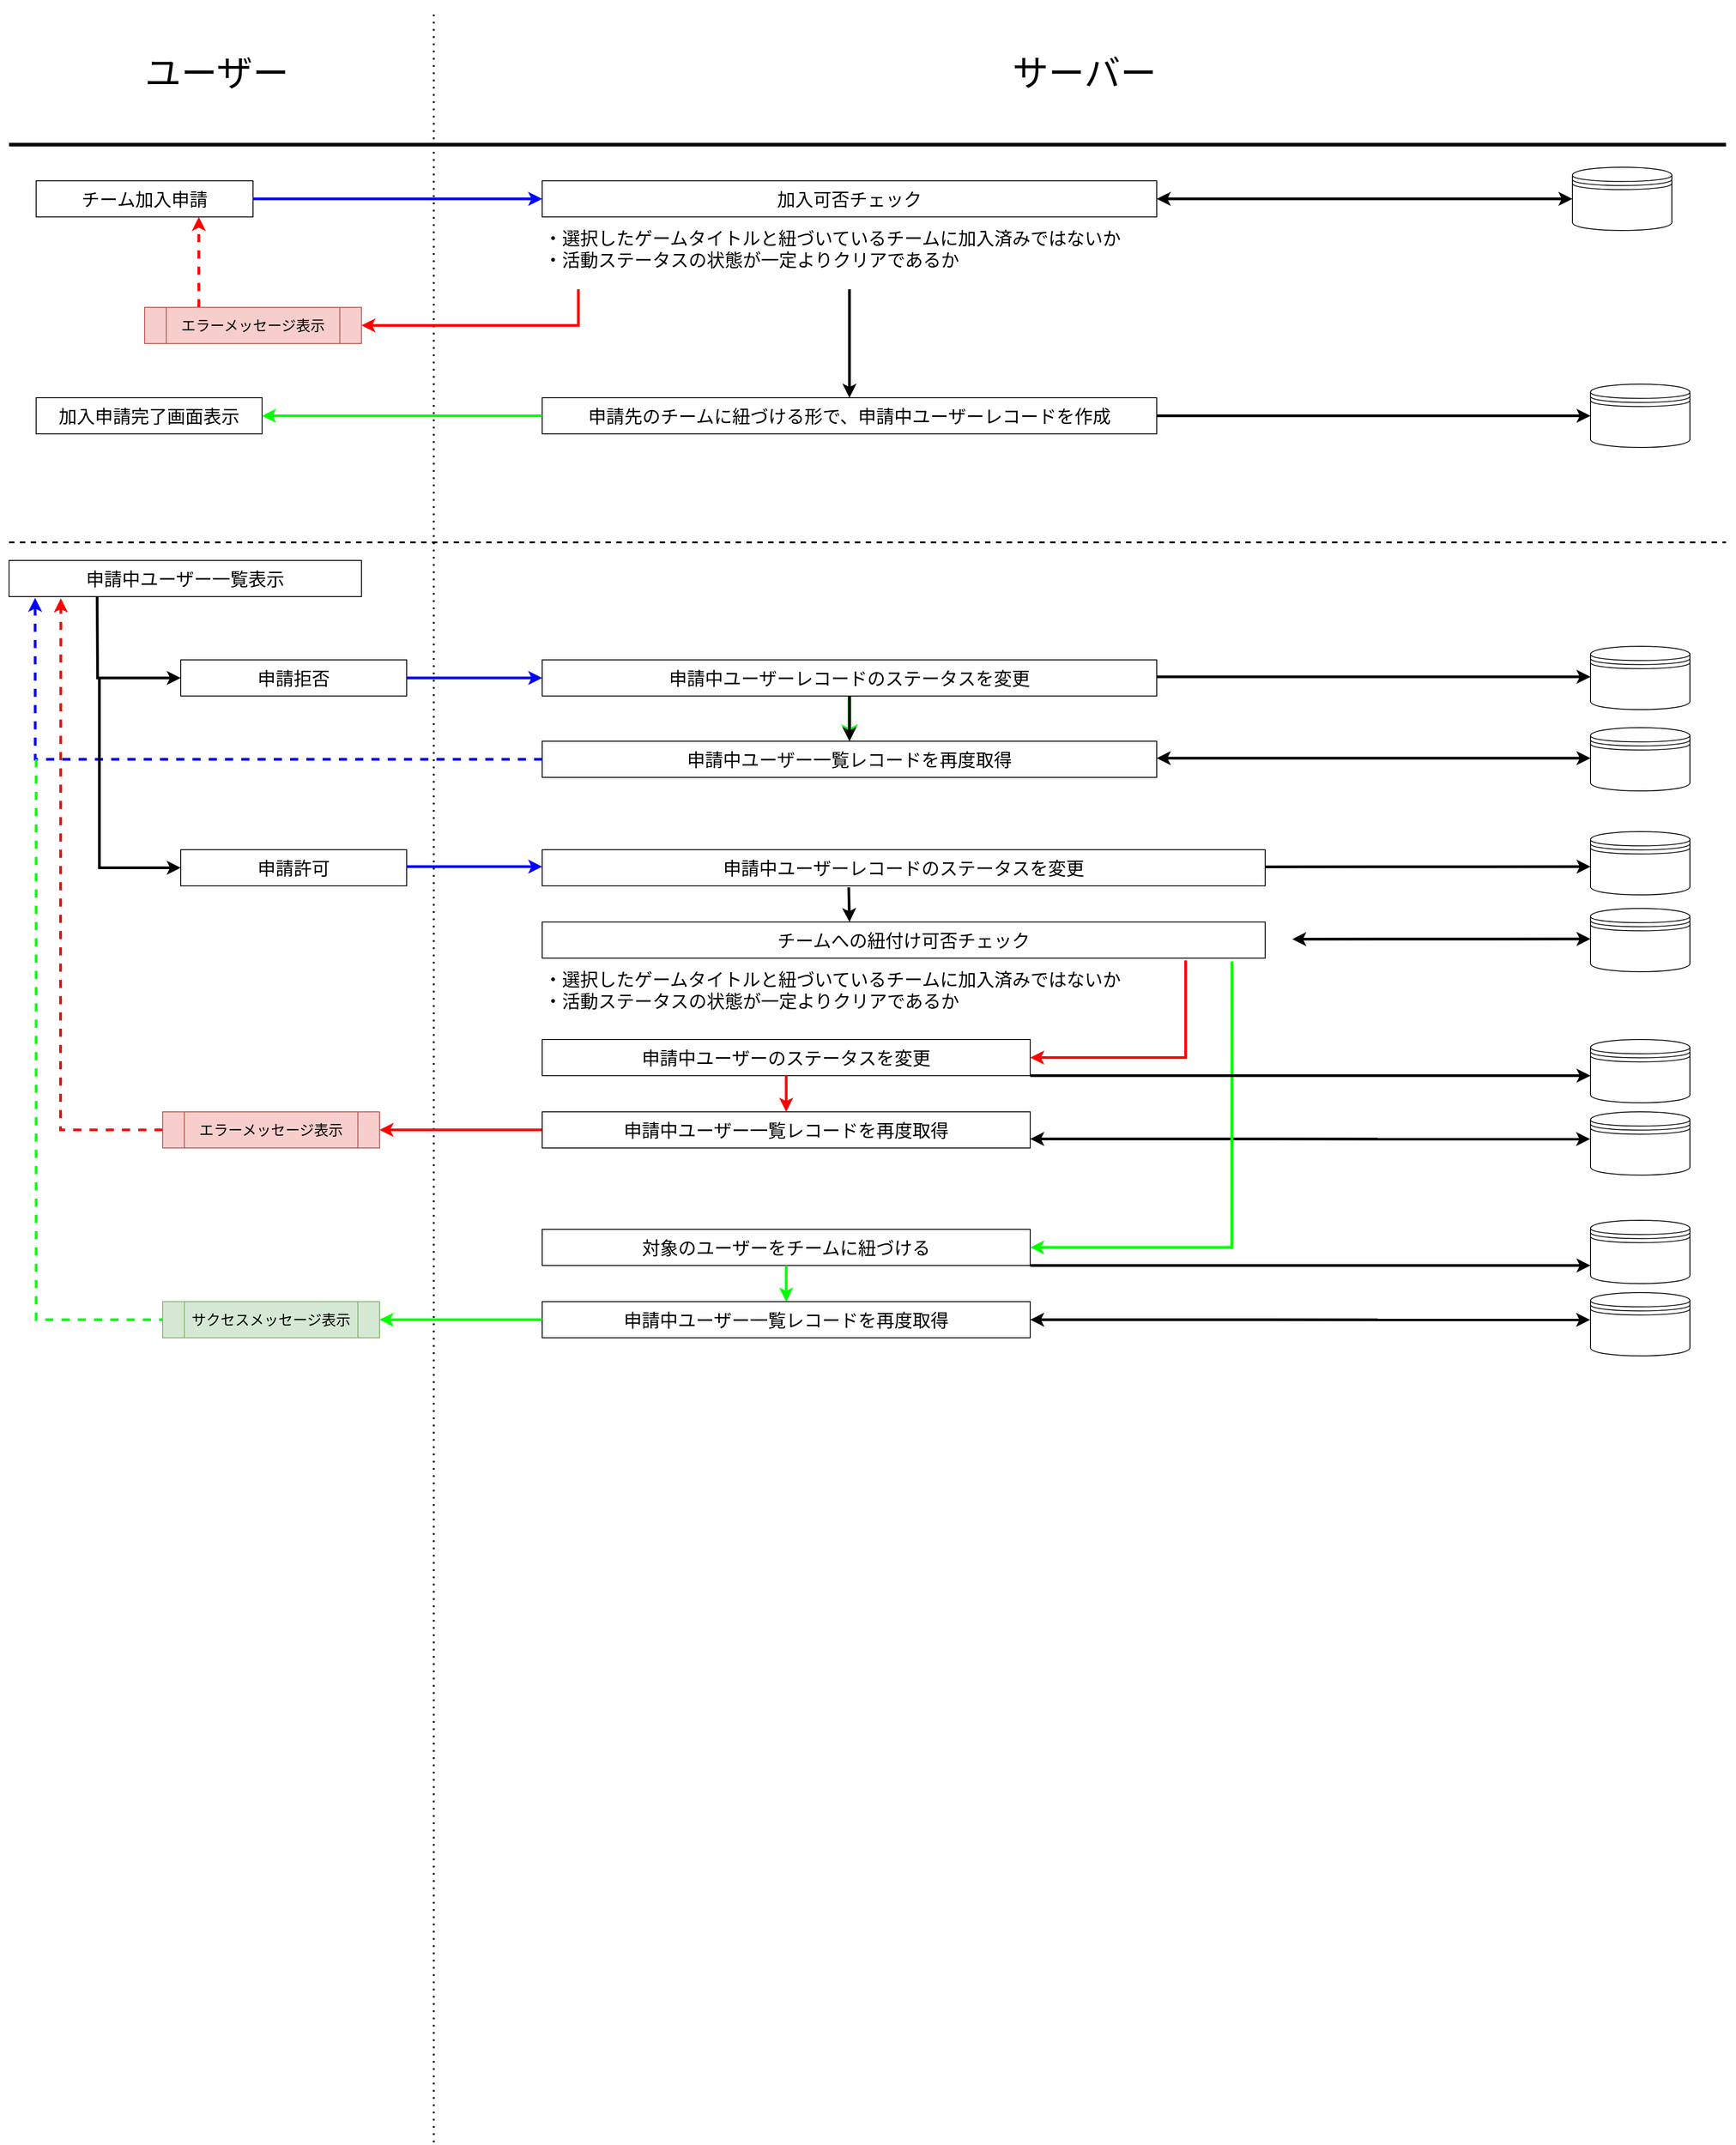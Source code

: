<mxfile version="20.2.3" type="device"><diagram name="チーム加入" id="1UEimCJ06rVjTFFncBrc"><mxGraphModel dx="1627" dy="1058" grid="1" gridSize="10" guides="1" tooltips="1" connect="1" arrows="1" fold="1" page="1" pageScale="1" pageWidth="1920" pageHeight="1200" background="none" math="0" shadow="0"><root><mxCell id="irrqL4z2XPsDJClaLvtr-0"/><mxCell id="irrqL4z2XPsDJClaLvtr-1" parent="irrqL4z2XPsDJClaLvtr-0"/><mxCell id="irrqL4z2XPsDJClaLvtr-2" value="" style="endArrow=none;html=1;rounded=0;strokeWidth=4;" parent="irrqL4z2XPsDJClaLvtr-1" edge="1"><mxGeometry width="50" height="50" relative="1" as="geometry"><mxPoint x="10" y="160" as="sourcePoint"/><mxPoint x="1910" y="160" as="targetPoint"/></mxGeometry></mxCell><mxCell id="irrqL4z2XPsDJClaLvtr-3" value="" style="endArrow=none;dashed=1;html=1;dashPattern=1 3;strokeWidth=2;rounded=0;" parent="irrqL4z2XPsDJClaLvtr-1" edge="1"><mxGeometry width="50" height="50" relative="1" as="geometry"><mxPoint x="480" y="2370" as="sourcePoint"/><mxPoint x="480" y="10" as="targetPoint"/></mxGeometry></mxCell><mxCell id="irrqL4z2XPsDJClaLvtr-4" value="ユーザー" style="text;html=1;strokeColor=none;fillColor=none;align=center;verticalAlign=middle;whiteSpace=wrap;rounded=0;fontSize=40;" parent="irrqL4z2XPsDJClaLvtr-1" vertex="1"><mxGeometry width="480" height="160" as="geometry"/></mxCell><mxCell id="irrqL4z2XPsDJClaLvtr-5" value="サーバー" style="text;html=1;strokeColor=none;fillColor=none;align=center;verticalAlign=middle;whiteSpace=wrap;rounded=0;fontSize=40;" parent="irrqL4z2XPsDJClaLvtr-1" vertex="1"><mxGeometry x="480" width="1440" height="160" as="geometry"/></mxCell><mxCell id="1kgMHuWcVdT7eDcOUVbt-0" value="チーム加入申請" style="rounded=0;whiteSpace=wrap;html=1;fontSize=20;fontColor=#000000;" parent="irrqL4z2XPsDJClaLvtr-1" vertex="1"><mxGeometry x="40" y="200" width="240" height="40" as="geometry"/></mxCell><mxCell id="1kgMHuWcVdT7eDcOUVbt-1" value="加入可否チェック" style="rounded=0;whiteSpace=wrap;html=1;fontSize=20;fontColor=#000000;" parent="irrqL4z2XPsDJClaLvtr-1" vertex="1"><mxGeometry x="600" y="200" width="680" height="40" as="geometry"/></mxCell><mxCell id="1kgMHuWcVdT7eDcOUVbt-4" value="" style="endArrow=classic;html=1;rounded=0;fontSize=20;fontColor=#000000;strokeColor=#0000FF;strokeWidth=3;exitX=1;exitY=0.5;exitDx=0;exitDy=0;entryX=0;entryY=0.5;entryDx=0;entryDy=0;" parent="irrqL4z2XPsDJClaLvtr-1" source="1kgMHuWcVdT7eDcOUVbt-0" target="1kgMHuWcVdT7eDcOUVbt-1" edge="1"><mxGeometry width="50" height="50" relative="1" as="geometry"><mxPoint x="770" y="190" as="sourcePoint"/><mxPoint x="820" y="140" as="targetPoint"/></mxGeometry></mxCell><mxCell id="1kgMHuWcVdT7eDcOUVbt-5" value="・選択したゲームタイトルと紐づいているチームに加入済みではないか&lt;br&gt;・活動ステータスの状態が一定よりクリアであるか&lt;br&gt;" style="text;html=1;strokeColor=none;fillColor=none;align=left;verticalAlign=middle;whiteSpace=wrap;rounded=0;fontSize=20;fontColor=#000000;" parent="irrqL4z2XPsDJClaLvtr-1" vertex="1"><mxGeometry x="600" y="260" width="680" height="30" as="geometry"/></mxCell><mxCell id="Ufs0RZDgu7ozTNPKlkrT-0" value="" style="endArrow=classic;html=1;rounded=0;strokeWidth=3;strokeColor=#FF0000;" parent="irrqL4z2XPsDJClaLvtr-1" edge="1"><mxGeometry width="50" height="50" relative="1" as="geometry"><mxPoint x="640" y="320" as="sourcePoint"/><mxPoint x="400" y="360" as="targetPoint"/><Array as="points"><mxPoint x="640" y="360"/></Array></mxGeometry></mxCell><mxCell id="Ufs0RZDgu7ozTNPKlkrT-2" value="" style="endArrow=classic;html=1;rounded=0;strokeColor=#FF0000;strokeWidth=3;entryX=0.75;entryY=1;entryDx=0;entryDy=0;dashed=1;exitX=0.25;exitY=0;exitDx=0;exitDy=0;" parent="irrqL4z2XPsDJClaLvtr-1" source="4oqFOMKdHF1P0KKTqLfW-0" target="1kgMHuWcVdT7eDcOUVbt-0" edge="1"><mxGeometry width="50" height="50" relative="1" as="geometry"><mxPoint x="170" y="320" as="sourcePoint"/><mxPoint x="690" y="420" as="targetPoint"/></mxGeometry></mxCell><mxCell id="Ufs0RZDgu7ozTNPKlkrT-3" value="" style="shape=datastore;whiteSpace=wrap;html=1;" parent="irrqL4z2XPsDJClaLvtr-1" vertex="1"><mxGeometry x="1740" y="185" width="110" height="70" as="geometry"/></mxCell><mxCell id="GareDLFguQi4jCr3FUJ8-0" value="" style="endArrow=classic;startArrow=classic;html=1;rounded=0;strokeColor=#000000;strokeWidth=3;entryX=0;entryY=0.5;entryDx=0;entryDy=0;exitX=1;exitY=0.5;exitDx=0;exitDy=0;" parent="irrqL4z2XPsDJClaLvtr-1" source="1kgMHuWcVdT7eDcOUVbt-1" target="Ufs0RZDgu7ozTNPKlkrT-3" edge="1"><mxGeometry width="50" height="50" relative="1" as="geometry"><mxPoint x="1270" y="220" as="sourcePoint"/><mxPoint x="1120" y="160" as="targetPoint"/></mxGeometry></mxCell><mxCell id="GareDLFguQi4jCr3FUJ8-1" value="申請先のチームに紐づける形で、申請中ユーザーレコードを作成" style="rounded=0;whiteSpace=wrap;html=1;fontSize=20;fontColor=#000000;" parent="irrqL4z2XPsDJClaLvtr-1" vertex="1"><mxGeometry x="600" y="440" width="680" height="40" as="geometry"/></mxCell><mxCell id="GareDLFguQi4jCr3FUJ8-2" value="" style="endArrow=classic;html=1;rounded=0;strokeColor=#000000;strokeWidth=3;entryX=0.5;entryY=0;entryDx=0;entryDy=0;" parent="irrqL4z2XPsDJClaLvtr-1" target="GareDLFguQi4jCr3FUJ8-1" edge="1"><mxGeometry width="50" height="50" relative="1" as="geometry"><mxPoint x="940" y="320" as="sourcePoint"/><mxPoint x="990" y="390" as="targetPoint"/></mxGeometry></mxCell><mxCell id="GareDLFguQi4jCr3FUJ8-3" value="" style="shape=datastore;whiteSpace=wrap;html=1;" parent="irrqL4z2XPsDJClaLvtr-1" vertex="1"><mxGeometry x="1760" y="425" width="110" height="70" as="geometry"/></mxCell><mxCell id="GareDLFguQi4jCr3FUJ8-4" value="" style="endArrow=classic;html=1;rounded=0;strokeColor=#000000;strokeWidth=3;entryX=0;entryY=0.5;entryDx=0;entryDy=0;exitX=1;exitY=0.5;exitDx=0;exitDy=0;" parent="irrqL4z2XPsDJClaLvtr-1" source="GareDLFguQi4jCr3FUJ8-1" target="GareDLFguQi4jCr3FUJ8-3" edge="1"><mxGeometry width="50" height="50" relative="1" as="geometry"><mxPoint x="1160" y="620" as="sourcePoint"/><mxPoint x="1210" y="570" as="targetPoint"/></mxGeometry></mxCell><mxCell id="GareDLFguQi4jCr3FUJ8-6" value="申請中ユーザー一覧表示" style="rounded=0;whiteSpace=wrap;html=1;fontSize=20;fontColor=#000000;" parent="irrqL4z2XPsDJClaLvtr-1" vertex="1"><mxGeometry x="10" y="620" width="390" height="40" as="geometry"/></mxCell><mxCell id="GareDLFguQi4jCr3FUJ8-7" value="申請拒否" style="rounded=0;whiteSpace=wrap;html=1;fontSize=20;fontColor=#000000;" parent="irrqL4z2XPsDJClaLvtr-1" vertex="1"><mxGeometry x="200" y="730" width="250" height="40" as="geometry"/></mxCell><mxCell id="GareDLFguQi4jCr3FUJ8-8" value="申請許可" style="rounded=0;whiteSpace=wrap;html=1;fontSize=20;fontColor=#000000;" parent="irrqL4z2XPsDJClaLvtr-1" vertex="1"><mxGeometry x="200" y="940" width="250" height="40" as="geometry"/></mxCell><mxCell id="GareDLFguQi4jCr3FUJ8-9" value="" style="endArrow=classic;html=1;rounded=0;strokeColor=#000000;strokeWidth=3;exitX=0.25;exitY=1;exitDx=0;exitDy=0;entryX=0;entryY=0.5;entryDx=0;entryDy=0;" parent="irrqL4z2XPsDJClaLvtr-1" source="GareDLFguQi4jCr3FUJ8-6" target="GareDLFguQi4jCr3FUJ8-7" edge="1"><mxGeometry width="50" height="50" relative="1" as="geometry"><mxPoint x="990" y="610" as="sourcePoint"/><mxPoint x="1040" y="560" as="targetPoint"/><Array as="points"><mxPoint x="108" y="750"/></Array></mxGeometry></mxCell><mxCell id="GareDLFguQi4jCr3FUJ8-10" value="" style="endArrow=none;dashed=1;html=1;strokeWidth=2;rounded=0;" parent="irrqL4z2XPsDJClaLvtr-1" edge="1"><mxGeometry width="50" height="50" relative="1" as="geometry"><mxPoint x="10" y="600" as="sourcePoint"/><mxPoint x="1910" y="600" as="targetPoint"/></mxGeometry></mxCell><mxCell id="GareDLFguQi4jCr3FUJ8-29" value="" style="edgeStyle=orthogonalEdgeStyle;rounded=0;orthogonalLoop=1;jettySize=auto;html=1;strokeColor=#00FF00;strokeWidth=4;" parent="irrqL4z2XPsDJClaLvtr-1" source="GareDLFguQi4jCr3FUJ8-11" target="GareDLFguQi4jCr3FUJ8-13" edge="1"><mxGeometry relative="1" as="geometry"/></mxCell><mxCell id="GareDLFguQi4jCr3FUJ8-11" value="申請中ユーザーレコードのステータスを変更" style="rounded=0;whiteSpace=wrap;html=1;fontSize=20;fontColor=#000000;" parent="irrqL4z2XPsDJClaLvtr-1" vertex="1"><mxGeometry x="600" y="730" width="680" height="40" as="geometry"/></mxCell><mxCell id="GareDLFguQi4jCr3FUJ8-12" value="" style="endArrow=classic;html=1;rounded=0;fontSize=20;fontColor=#000000;strokeColor=#0000FF;strokeWidth=3;exitX=1;exitY=0.5;exitDx=0;exitDy=0;entryX=0;entryY=0.5;entryDx=0;entryDy=0;" parent="irrqL4z2XPsDJClaLvtr-1" source="GareDLFguQi4jCr3FUJ8-7" target="GareDLFguQi4jCr3FUJ8-11" edge="1"><mxGeometry width="50" height="50" relative="1" as="geometry"><mxPoint x="700" y="940" as="sourcePoint"/><mxPoint x="900" y="940" as="targetPoint"/></mxGeometry></mxCell><mxCell id="GareDLFguQi4jCr3FUJ8-13" value="申請中ユーザー一覧レコードを再度取得" style="rounded=0;whiteSpace=wrap;html=1;fontSize=20;fontColor=#000000;" parent="irrqL4z2XPsDJClaLvtr-1" vertex="1"><mxGeometry x="600" y="820" width="680" height="40" as="geometry"/></mxCell><mxCell id="GareDLFguQi4jCr3FUJ8-14" value="" style="shape=datastore;whiteSpace=wrap;html=1;" parent="irrqL4z2XPsDJClaLvtr-1" vertex="1"><mxGeometry x="1760" y="715" width="110" height="70" as="geometry"/></mxCell><mxCell id="GareDLFguQi4jCr3FUJ8-15" value="" style="shape=datastore;whiteSpace=wrap;html=1;" parent="irrqL4z2XPsDJClaLvtr-1" vertex="1"><mxGeometry x="1760" y="805" width="110" height="70" as="geometry"/></mxCell><mxCell id="GareDLFguQi4jCr3FUJ8-17" value="" style="endArrow=classic;startArrow=classic;html=1;rounded=0;strokeColor=#000000;strokeWidth=3;entryX=0;entryY=0.5;entryDx=0;entryDy=0;exitX=1;exitY=0.5;exitDx=0;exitDy=0;" parent="irrqL4z2XPsDJClaLvtr-1" edge="1"><mxGeometry width="50" height="50" relative="1" as="geometry"><mxPoint x="1280" y="838.75" as="sourcePoint"/><mxPoint x="1760" y="838.75" as="targetPoint"/></mxGeometry></mxCell><mxCell id="GareDLFguQi4jCr3FUJ8-18" value="" style="endArrow=classic;html=1;rounded=0;strokeColor=#000000;strokeWidth=3;entryX=0;entryY=0.5;entryDx=0;entryDy=0;exitX=1;exitY=0.5;exitDx=0;exitDy=0;" parent="irrqL4z2XPsDJClaLvtr-1" edge="1"><mxGeometry width="50" height="50" relative="1" as="geometry"><mxPoint x="1280" y="748.75" as="sourcePoint"/><mxPoint x="1760" y="748.75" as="targetPoint"/></mxGeometry></mxCell><mxCell id="GareDLFguQi4jCr3FUJ8-19" value="" style="endArrow=classic;html=1;rounded=0;strokeColor=#000000;strokeWidth=3;entryX=0.5;entryY=0;entryDx=0;entryDy=0;exitX=0.5;exitY=1;exitDx=0;exitDy=0;" parent="irrqL4z2XPsDJClaLvtr-1" source="GareDLFguQi4jCr3FUJ8-11" target="GareDLFguQi4jCr3FUJ8-13" edge="1"><mxGeometry width="50" height="50" relative="1" as="geometry"><mxPoint x="938.75" y="770" as="sourcePoint"/><mxPoint x="939" y="830" as="targetPoint"/></mxGeometry></mxCell><mxCell id="GareDLFguQi4jCr3FUJ8-21" value="" style="endArrow=classic;html=1;rounded=0;fontSize=20;fontColor=#000000;strokeColor=#0000FF;strokeWidth=3;exitX=0;exitY=0.5;exitDx=0;exitDy=0;entryX=0.074;entryY=1.036;entryDx=0;entryDy=0;entryPerimeter=0;dashed=1;" parent="irrqL4z2XPsDJClaLvtr-1" source="GareDLFguQi4jCr3FUJ8-13" target="GareDLFguQi4jCr3FUJ8-6" edge="1"><mxGeometry width="50" height="50" relative="1" as="geometry"><mxPoint x="620" y="990" as="sourcePoint"/><mxPoint x="770" y="990" as="targetPoint"/><Array as="points"><mxPoint x="39" y="840"/></Array></mxGeometry></mxCell><mxCell id="GareDLFguQi4jCr3FUJ8-22" value="" style="endArrow=classic;html=1;rounded=0;strokeColor=#000000;strokeWidth=3;entryX=0;entryY=0.5;entryDx=0;entryDy=0;" parent="irrqL4z2XPsDJClaLvtr-1" target="GareDLFguQi4jCr3FUJ8-8" edge="1"><mxGeometry width="50" height="50" relative="1" as="geometry"><mxPoint x="110" y="750" as="sourcePoint"/><mxPoint x="950" y="660" as="targetPoint"/><Array as="points"><mxPoint x="110" y="770"/><mxPoint x="110" y="960"/></Array></mxGeometry></mxCell><mxCell id="GareDLFguQi4jCr3FUJ8-23" value="加入申請完了画面表示" style="rounded=0;whiteSpace=wrap;html=1;fontSize=20;fontColor=#000000;" parent="irrqL4z2XPsDJClaLvtr-1" vertex="1"><mxGeometry x="40" y="440" width="250" height="40" as="geometry"/></mxCell><mxCell id="GareDLFguQi4jCr3FUJ8-24" value="" style="endArrow=classic;html=1;rounded=0;fontSize=20;fontColor=#000000;strokeColor=#00FF00;strokeWidth=3;exitX=0;exitY=0.5;exitDx=0;exitDy=0;entryX=1;entryY=0.5;entryDx=0;entryDy=0;" parent="irrqL4z2XPsDJClaLvtr-1" source="GareDLFguQi4jCr3FUJ8-1" target="GareDLFguQi4jCr3FUJ8-23" edge="1"><mxGeometry width="50" height="50" relative="1" as="geometry"><mxPoint x="470" y="550" as="sourcePoint"/><mxPoint x="670" y="550" as="targetPoint"/></mxGeometry></mxCell><mxCell id="GareDLFguQi4jCr3FUJ8-25" value="申請中ユーザーレコードのステータスを変更" style="rounded=0;whiteSpace=wrap;html=1;fontSize=20;fontColor=#000000;" parent="irrqL4z2XPsDJClaLvtr-1" vertex="1"><mxGeometry x="600" y="940" width="800" height="40" as="geometry"/></mxCell><mxCell id="GareDLFguQi4jCr3FUJ8-26" value="" style="endArrow=classic;html=1;rounded=0;fontSize=20;fontColor=#000000;strokeColor=#0000FF;strokeWidth=3;exitX=1;exitY=0.5;exitDx=0;exitDy=0;entryX=0;entryY=0.5;entryDx=0;entryDy=0;" parent="irrqL4z2XPsDJClaLvtr-1" edge="1"><mxGeometry width="50" height="50" relative="1" as="geometry"><mxPoint x="450" y="958.75" as="sourcePoint"/><mxPoint x="600" y="958.75" as="targetPoint"/></mxGeometry></mxCell><mxCell id="GareDLFguQi4jCr3FUJ8-27" value="申請中ユーザー一覧レコードを再度取得" style="rounded=0;whiteSpace=wrap;html=1;fontSize=20;fontColor=#000000;" parent="irrqL4z2XPsDJClaLvtr-1" vertex="1"><mxGeometry x="600" y="1440" width="540" height="40" as="geometry"/></mxCell><mxCell id="GareDLFguQi4jCr3FUJ8-28" value="" style="endArrow=classic;html=1;rounded=0;strokeColor=#000000;strokeWidth=3;exitX=0.424;exitY=1.044;exitDx=0;exitDy=0;exitPerimeter=0;" parent="irrqL4z2XPsDJClaLvtr-1" source="GareDLFguQi4jCr3FUJ8-25" edge="1"><mxGeometry width="50" height="50" relative="1" as="geometry"><mxPoint x="930" y="1010" as="sourcePoint"/><mxPoint x="940" y="1020" as="targetPoint"/></mxGeometry></mxCell><mxCell id="GareDLFguQi4jCr3FUJ8-30" value="" style="endArrow=none;html=1;rounded=0;strokeColor=#00FF00;strokeWidth=3;dashed=1;entryX=0;entryY=0.5;entryDx=0;entryDy=0;" parent="irrqL4z2XPsDJClaLvtr-1" edge="1"><mxGeometry width="50" height="50" relative="1" as="geometry"><mxPoint x="40" y="840" as="sourcePoint"/><mxPoint x="180.0" y="1460" as="targetPoint"/><Array as="points"><mxPoint x="40" y="1160"/><mxPoint x="40" y="1460"/></Array></mxGeometry></mxCell><mxCell id="GareDLFguQi4jCr3FUJ8-31" value="" style="endArrow=classic;html=1;rounded=0;strokeColor=#000000;strokeWidth=3;entryX=0;entryY=0.5;entryDx=0;entryDy=0;" parent="irrqL4z2XPsDJClaLvtr-1" edge="1"><mxGeometry width="50" height="50" relative="1" as="geometry"><mxPoint x="1400" y="959" as="sourcePoint"/><mxPoint x="1760" y="958.75" as="targetPoint"/></mxGeometry></mxCell><mxCell id="GareDLFguQi4jCr3FUJ8-33" value="" style="shape=datastore;whiteSpace=wrap;html=1;" parent="irrqL4z2XPsDJClaLvtr-1" vertex="1"><mxGeometry x="1760" y="920" width="110" height="70" as="geometry"/></mxCell><mxCell id="GareDLFguQi4jCr3FUJ8-34" value="" style="shape=datastore;whiteSpace=wrap;html=1;" parent="irrqL4z2XPsDJClaLvtr-1" vertex="1"><mxGeometry x="1760" y="1150" width="110" height="70" as="geometry"/></mxCell><mxCell id="GareDLFguQi4jCr3FUJ8-35" value="チームへの紐付け可否チェック" style="rounded=0;whiteSpace=wrap;html=1;fontSize=20;fontColor=#000000;" parent="irrqL4z2XPsDJClaLvtr-1" vertex="1"><mxGeometry x="600" y="1020" width="800" height="40" as="geometry"/></mxCell><mxCell id="GareDLFguQi4jCr3FUJ8-36" value="" style="endArrow=classic;startArrow=classic;html=1;rounded=0;strokeColor=#000000;strokeWidth=3;entryX=0;entryY=0.5;entryDx=0;entryDy=0;" parent="irrqL4z2XPsDJClaLvtr-1" edge="1"><mxGeometry width="50" height="50" relative="1" as="geometry"><mxPoint x="1430" y="1039" as="sourcePoint"/><mxPoint x="1760" y="1038.75" as="targetPoint"/></mxGeometry></mxCell><mxCell id="GareDLFguQi4jCr3FUJ8-37" value="" style="shape=datastore;whiteSpace=wrap;html=1;" parent="irrqL4z2XPsDJClaLvtr-1" vertex="1"><mxGeometry x="1760" y="1005" width="110" height="70" as="geometry"/></mxCell><mxCell id="GareDLFguQi4jCr3FUJ8-38" value="・選択したゲームタイトルと紐づいているチームに加入済みではないか&lt;br&gt;・活動ステータスの状態が一定よりクリアであるか&lt;br&gt;" style="text;html=1;strokeColor=none;fillColor=none;align=left;verticalAlign=middle;whiteSpace=wrap;rounded=0;fontSize=20;fontColor=#000000;movable=1;resizable=1;rotatable=1;deletable=1;editable=1;connectable=1;" parent="irrqL4z2XPsDJClaLvtr-1" vertex="1"><mxGeometry x="600" y="1080" width="680" height="30" as="geometry"/></mxCell><mxCell id="GareDLFguQi4jCr3FUJ8-41" value="" style="endArrow=classic;html=1;rounded=0;strokeColor=#FF0000;strokeWidth=3;exitX=0;exitY=0.5;exitDx=0;exitDy=0;entryX=1;entryY=0.5;entryDx=0;entryDy=0;movable=1;resizable=1;rotatable=1;deletable=1;editable=1;connectable=1;" parent="irrqL4z2XPsDJClaLvtr-1" source="GareDLFguQi4jCr3FUJ8-46" target="4oqFOMKdHF1P0KKTqLfW-1" edge="1"><mxGeometry width="50" height="50" relative="1" as="geometry"><mxPoint x="800" y="950" as="sourcePoint"/><mxPoint x="450" y="1250" as="targetPoint"/></mxGeometry></mxCell><mxCell id="GareDLFguQi4jCr3FUJ8-42" value="" style="endArrow=classic;html=1;rounded=0;strokeColor=#FF0000;strokeWidth=3;exitX=0;exitY=0.5;exitDx=0;exitDy=0;entryX=0.147;entryY=1.05;entryDx=0;entryDy=0;entryPerimeter=0;dashed=1;" parent="irrqL4z2XPsDJClaLvtr-1" target="GareDLFguQi4jCr3FUJ8-6" edge="1"><mxGeometry width="50" height="50" relative="1" as="geometry"><mxPoint x="180.0" y="1250" as="sourcePoint"/><mxPoint x="850" y="900" as="targetPoint"/><Array as="points"><mxPoint x="67" y="1250"/><mxPoint x="67" y="1040"/></Array></mxGeometry></mxCell><mxCell id="GareDLFguQi4jCr3FUJ8-43" value="対象のユーザーをチームに紐づける" style="rounded=0;whiteSpace=wrap;html=1;fontSize=20;fontColor=#000000;" parent="irrqL4z2XPsDJClaLvtr-1" vertex="1"><mxGeometry x="600" y="1360" width="540" height="40" as="geometry"/></mxCell><mxCell id="GareDLFguQi4jCr3FUJ8-45" value="申請中ユーザーのステータスを変更" style="rounded=0;whiteSpace=wrap;html=1;fontSize=20;fontColor=#000000;" parent="irrqL4z2XPsDJClaLvtr-1" vertex="1"><mxGeometry x="600" y="1150" width="540" height="40" as="geometry"/></mxCell><mxCell id="GareDLFguQi4jCr3FUJ8-46" value="申請中ユーザー一覧レコードを再度取得" style="rounded=0;whiteSpace=wrap;html=1;fontSize=20;fontColor=#000000;" parent="irrqL4z2XPsDJClaLvtr-1" vertex="1"><mxGeometry x="600" y="1230" width="540" height="40" as="geometry"/></mxCell><mxCell id="GareDLFguQi4jCr3FUJ8-47" value="" style="endArrow=classic;html=1;rounded=0;strokeColor=#FF0000;strokeWidth=3;exitX=0.89;exitY=1.064;exitDx=0;exitDy=0;exitPerimeter=0;entryX=1;entryY=0.5;entryDx=0;entryDy=0;" parent="irrqL4z2XPsDJClaLvtr-1" source="GareDLFguQi4jCr3FUJ8-35" target="GareDLFguQi4jCr3FUJ8-45" edge="1"><mxGeometry width="50" height="50" relative="1" as="geometry"><mxPoint x="850" y="1030" as="sourcePoint"/><mxPoint x="900" y="980" as="targetPoint"/><Array as="points"><mxPoint x="1312" y="1170"/></Array></mxGeometry></mxCell><mxCell id="GareDLFguQi4jCr3FUJ8-48" value="" style="shape=datastore;whiteSpace=wrap;html=1;" parent="irrqL4z2XPsDJClaLvtr-1" vertex="1"><mxGeometry x="1760" y="1230" width="110" height="70" as="geometry"/></mxCell><mxCell id="GareDLFguQi4jCr3FUJ8-49" value="" style="endArrow=classic;startArrow=classic;html=1;rounded=0;strokeColor=#000000;strokeWidth=3;entryX=-0.004;entryY=0.573;entryDx=0;entryDy=0;exitX=1;exitY=0.5;exitDx=0;exitDy=0;entryPerimeter=0;" parent="irrqL4z2XPsDJClaLvtr-1" edge="1"><mxGeometry width="50" height="50" relative="1" as="geometry"><mxPoint x="1140" y="1260" as="sourcePoint"/><mxPoint x="1759.56" y="1260.11" as="targetPoint"/></mxGeometry></mxCell><mxCell id="GareDLFguQi4jCr3FUJ8-50" value="" style="endArrow=classic;html=1;rounded=0;strokeColor=#00FF00;strokeWidth=3;exitX=0.954;exitY=1.092;exitDx=0;exitDy=0;exitPerimeter=0;entryX=1;entryY=0.5;entryDx=0;entryDy=0;" parent="irrqL4z2XPsDJClaLvtr-1" source="GareDLFguQi4jCr3FUJ8-35" target="GareDLFguQi4jCr3FUJ8-43" edge="1"><mxGeometry width="50" height="50" relative="1" as="geometry"><mxPoint x="840" y="1280" as="sourcePoint"/><mxPoint x="890" y="1230" as="targetPoint"/><Array as="points"><mxPoint x="1363" y="1380"/></Array></mxGeometry></mxCell><mxCell id="GareDLFguQi4jCr3FUJ8-52" value="" style="endArrow=classic;html=1;rounded=0;strokeColor=#00FF00;strokeWidth=3;exitX=0;exitY=0.5;exitDx=0;exitDy=0;entryX=1;entryY=0.5;entryDx=0;entryDy=0;" parent="irrqL4z2XPsDJClaLvtr-1" source="GareDLFguQi4jCr3FUJ8-27" target="4oqFOMKdHF1P0KKTqLfW-2" edge="1"><mxGeometry width="50" height="50" relative="1" as="geometry"><mxPoint x="750" y="1280" as="sourcePoint"/><mxPoint x="450" y="1460" as="targetPoint"/></mxGeometry></mxCell><mxCell id="GareDLFguQi4jCr3FUJ8-53" value="" style="endArrow=classic;html=1;rounded=0;strokeColor=#FF0000;strokeWidth=3;exitX=0.5;exitY=1;exitDx=0;exitDy=0;entryX=0.5;entryY=0;entryDx=0;entryDy=0;" parent="irrqL4z2XPsDJClaLvtr-1" source="GareDLFguQi4jCr3FUJ8-45" target="GareDLFguQi4jCr3FUJ8-46" edge="1"><mxGeometry width="50" height="50" relative="1" as="geometry"><mxPoint x="1090" y="1280" as="sourcePoint"/><mxPoint x="1140" y="1230" as="targetPoint"/></mxGeometry></mxCell><mxCell id="GareDLFguQi4jCr3FUJ8-54" value="" style="endArrow=classic;html=1;rounded=0;strokeColor=#00FF00;strokeWidth=3;exitX=0.5;exitY=1;exitDx=0;exitDy=0;entryX=0.5;entryY=0;entryDx=0;entryDy=0;" parent="irrqL4z2XPsDJClaLvtr-1" source="GareDLFguQi4jCr3FUJ8-43" target="GareDLFguQi4jCr3FUJ8-27" edge="1"><mxGeometry width="50" height="50" relative="1" as="geometry"><mxPoint x="1090" y="1260" as="sourcePoint"/><mxPoint x="1620" y="1730" as="targetPoint"/></mxGeometry></mxCell><mxCell id="GareDLFguQi4jCr3FUJ8-56" value="" style="shape=datastore;whiteSpace=wrap;html=1;" parent="irrqL4z2XPsDJClaLvtr-1" vertex="1"><mxGeometry x="1760" y="1350" width="110" height="70" as="geometry"/></mxCell><mxCell id="GareDLFguQi4jCr3FUJ8-57" value="" style="endArrow=classic;startArrow=classic;html=1;rounded=0;strokeColor=#000000;strokeWidth=3;entryX=-0.004;entryY=0.573;entryDx=0;entryDy=0;exitX=1;exitY=0.5;exitDx=0;exitDy=0;entryPerimeter=0;" parent="irrqL4z2XPsDJClaLvtr-1" edge="1"><mxGeometry width="50" height="50" relative="1" as="geometry"><mxPoint x="1140" y="1460" as="sourcePoint"/><mxPoint x="1759.56" y="1460.11" as="targetPoint"/></mxGeometry></mxCell><mxCell id="GareDLFguQi4jCr3FUJ8-58" value="" style="shape=datastore;whiteSpace=wrap;html=1;" parent="irrqL4z2XPsDJClaLvtr-1" vertex="1"><mxGeometry x="1760" y="1430" width="110" height="70" as="geometry"/></mxCell><mxCell id="GareDLFguQi4jCr3FUJ8-59" value="" style="endArrow=classic;html=1;rounded=0;strokeColor=#000000;strokeWidth=3;entryX=0;entryY=0.5;entryDx=0;entryDy=0;" parent="irrqL4z2XPsDJClaLvtr-1" edge="1"><mxGeometry width="50" height="50" relative="1" as="geometry"><mxPoint x="1140" y="1190" as="sourcePoint"/><mxPoint x="1760" y="1190.0" as="targetPoint"/></mxGeometry></mxCell><mxCell id="GareDLFguQi4jCr3FUJ8-60" value="" style="endArrow=classic;html=1;rounded=0;strokeColor=#000000;strokeWidth=3;entryX=0;entryY=0.5;entryDx=0;entryDy=0;" parent="irrqL4z2XPsDJClaLvtr-1" edge="1"><mxGeometry width="50" height="50" relative="1" as="geometry"><mxPoint x="1140" y="1400" as="sourcePoint"/><mxPoint x="1760" y="1400.0" as="targetPoint"/></mxGeometry></mxCell><mxCell id="4oqFOMKdHF1P0KKTqLfW-0" value="エラーメッセージ表示" style="shape=process;whiteSpace=wrap;html=1;backgroundOutline=1;fontSize=16;fillColor=#f8cecc;strokeColor=#b85450;" vertex="1" parent="irrqL4z2XPsDJClaLvtr-1"><mxGeometry x="160" y="340" width="240" height="40" as="geometry"/></mxCell><mxCell id="4oqFOMKdHF1P0KKTqLfW-1" value="エラーメッセージ表示" style="shape=process;whiteSpace=wrap;html=1;backgroundOutline=1;fontSize=16;fillColor=#f8cecc;strokeColor=#b85450;" vertex="1" parent="irrqL4z2XPsDJClaLvtr-1"><mxGeometry x="180" y="1230" width="240" height="40" as="geometry"/></mxCell><mxCell id="4oqFOMKdHF1P0KKTqLfW-2" value="サクセスメッセージ表示" style="shape=process;whiteSpace=wrap;html=1;backgroundOutline=1;fontSize=16;fillColor=#d5e8d4;strokeColor=#82b366;" vertex="1" parent="irrqL4z2XPsDJClaLvtr-1"><mxGeometry x="180" y="1440" width="240" height="40" as="geometry"/></mxCell></root></mxGraphModel></diagram></mxfile>